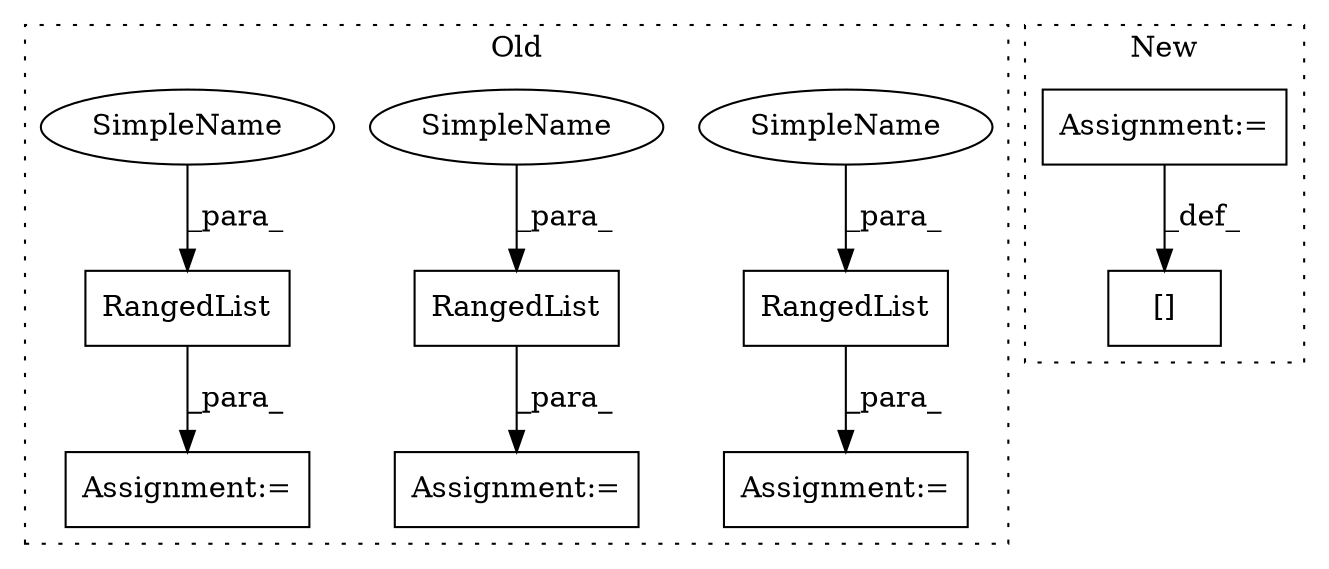 digraph G {
subgraph cluster0 {
1 [label="RangedList" a="32" s="2119,2157" l="11,1" shape="box"];
3 [label="Assignment:=" a="7" s="2118" l="1" shape="box"];
5 [label="RangedList" a="32" s="2004,2035" l="11,1" shape="box"];
6 [label="Assignment:=" a="7" s="2003" l="1" shape="box"];
7 [label="RangedList" a="32" s="2259,2297" l="11,1" shape="box"];
8 [label="Assignment:=" a="7" s="2258" l="1" shape="box"];
9 [label="SimpleName" a="42" s="2015" l="9" shape="ellipse"];
10 [label="SimpleName" a="42" s="2270" l="9" shape="ellipse"];
11 [label="SimpleName" a="42" s="2130" l="9" shape="ellipse"];
label = "Old";
style="dotted";
}
subgraph cluster1 {
2 [label="[]" a="2" s="2444,2472" l="11,1" shape="box"];
4 [label="Assignment:=" a="7" s="2473" l="1" shape="box"];
label = "New";
style="dotted";
}
1 -> 3 [label="_para_"];
4 -> 2 [label="_def_"];
5 -> 6 [label="_para_"];
7 -> 8 [label="_para_"];
9 -> 5 [label="_para_"];
10 -> 7 [label="_para_"];
11 -> 1 [label="_para_"];
}